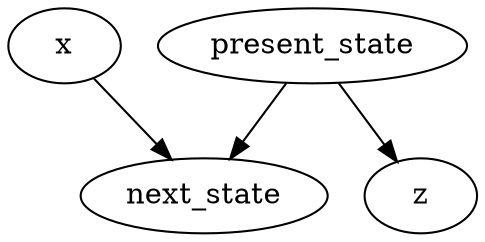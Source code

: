 strict digraph "" {
	x -> next_state	[weight=8.0];
	present_state -> z	[weight=1.0];
	present_state -> next_state	[weight=9.0];
}
